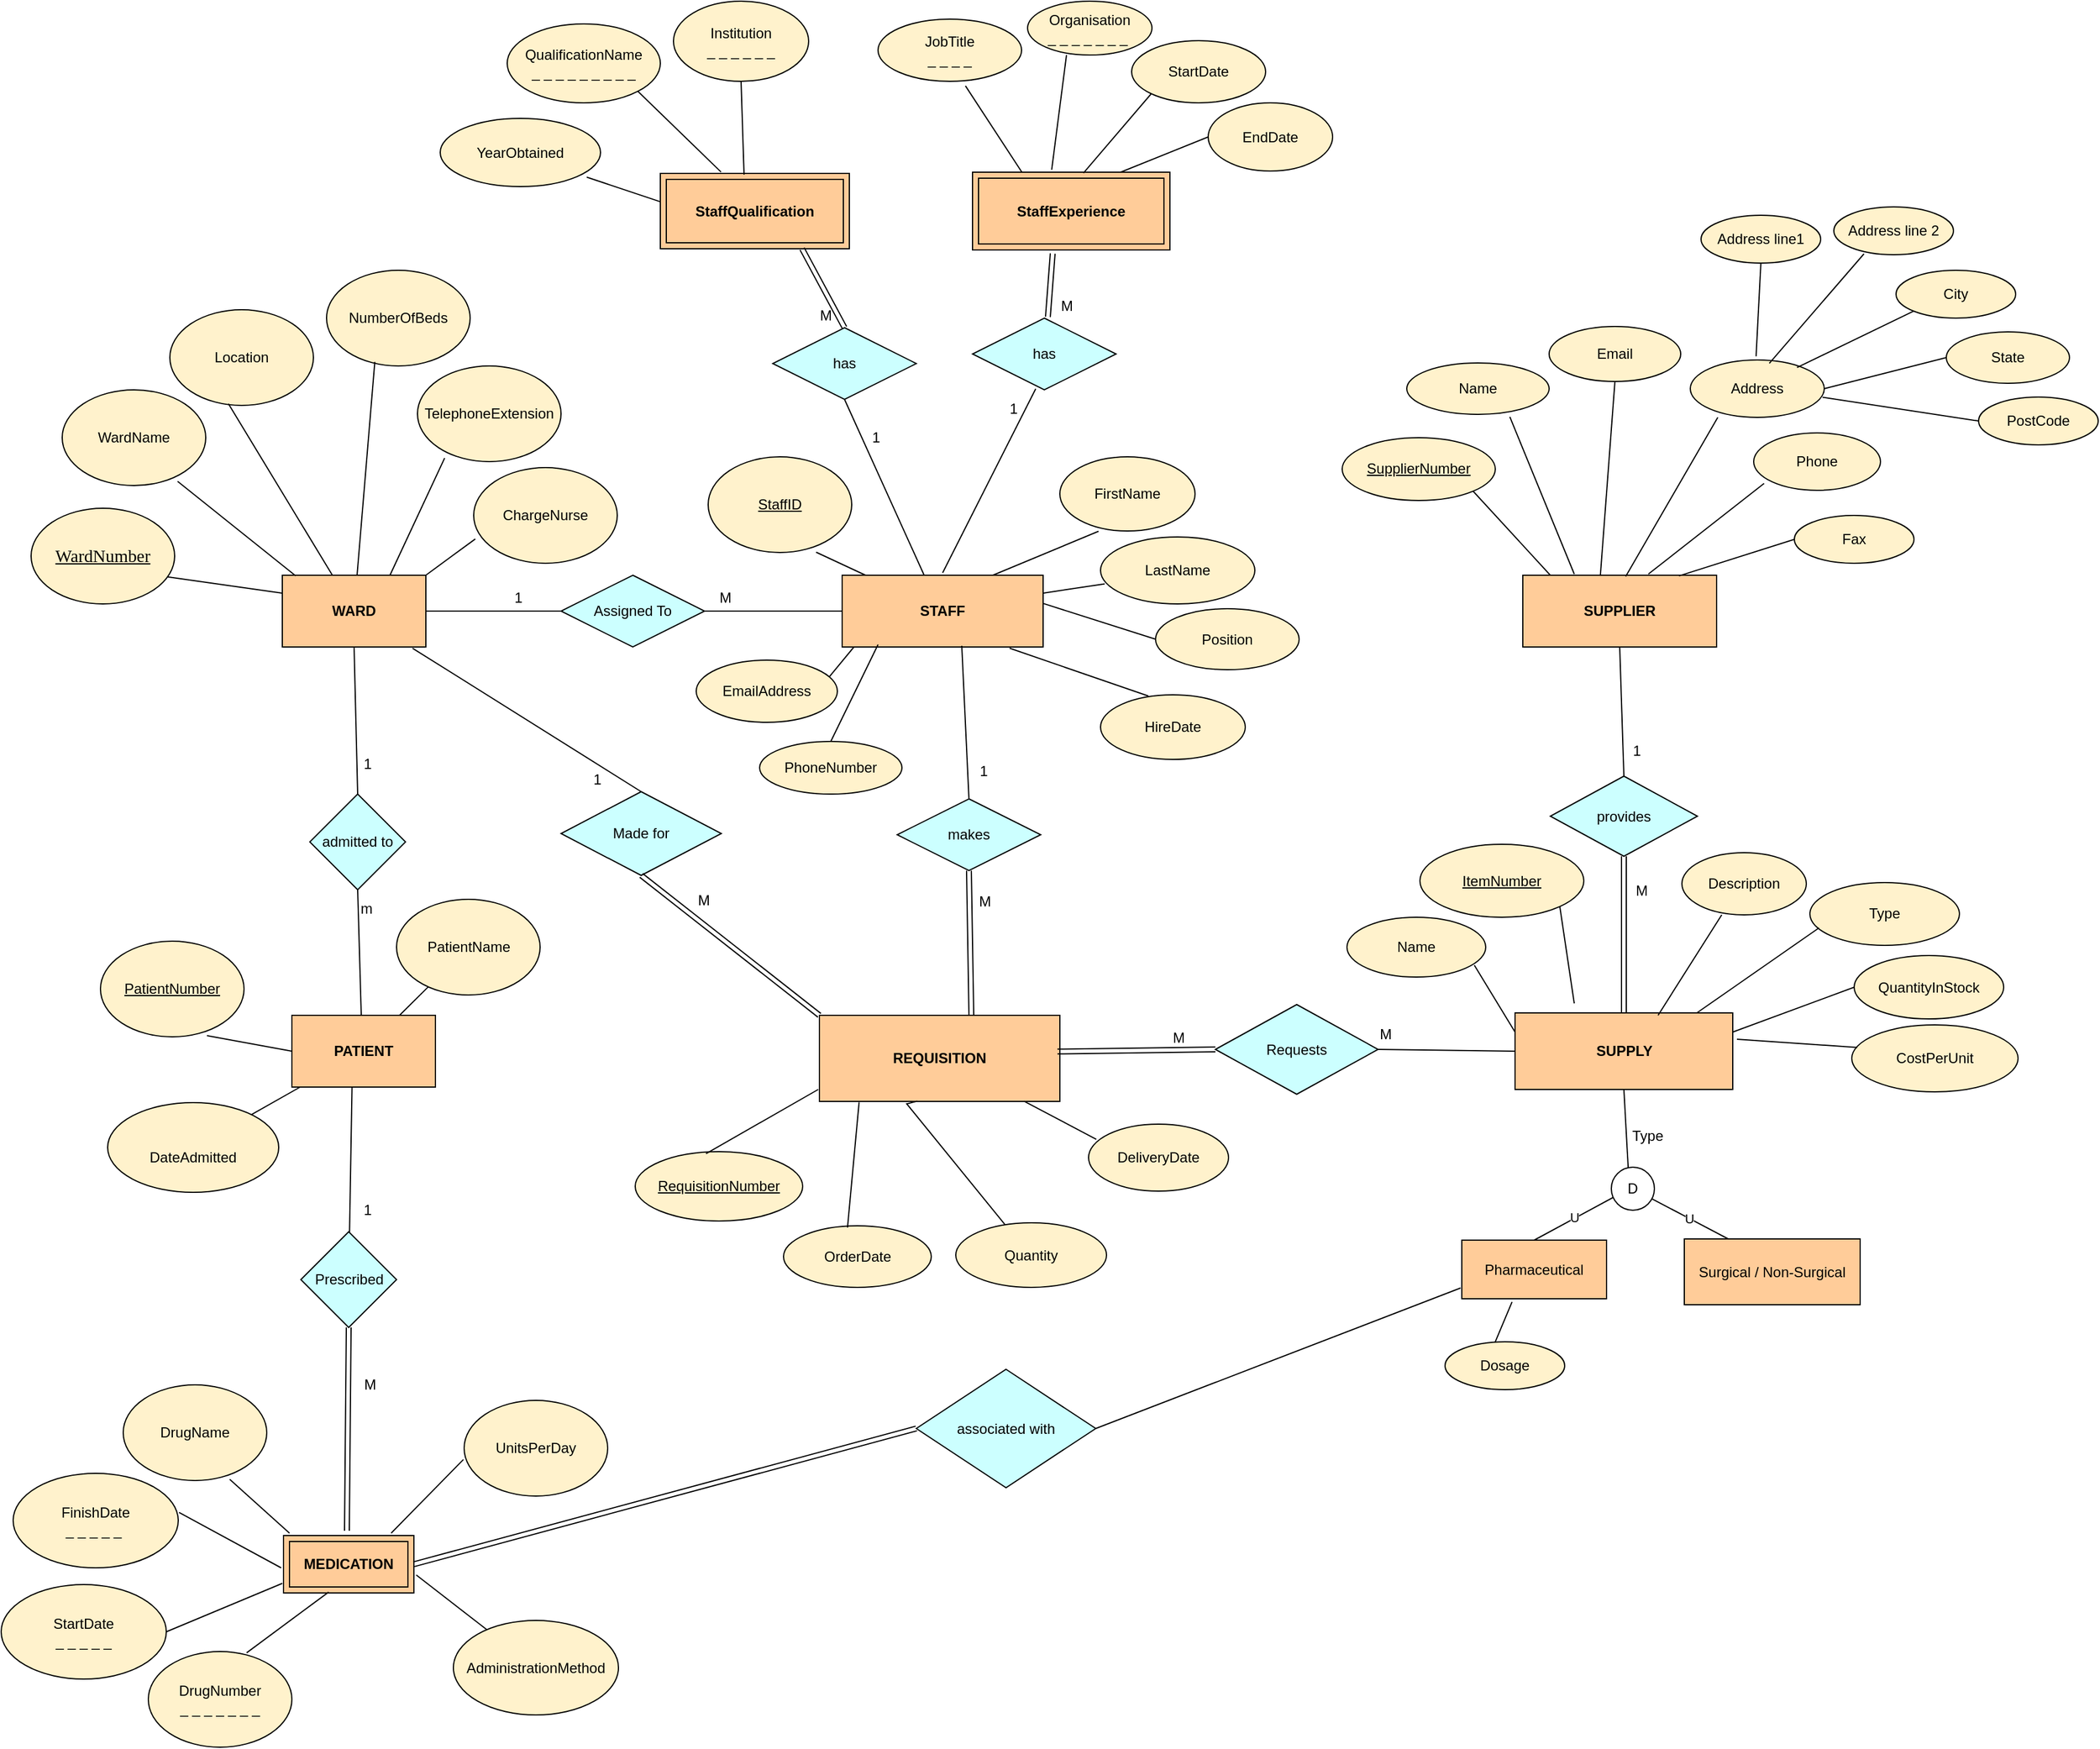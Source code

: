 <mxfile version="24.7.6">
  <diagram name="Page-1" id="ZI7pFykF1k9MbJkaQqWg">
    <mxGraphModel dx="2352" dy="1078" grid="0" gridSize="10" guides="1" tooltips="1" connect="1" arrows="1" fold="1" page="0" pageScale="1" pageWidth="850" pageHeight="1100" math="0" shadow="0">
      <root>
        <mxCell id="0" />
        <mxCell id="1" parent="0" />
        <mxCell id="4hvoMcBqBPqvVNo2y5Dt-1" value="&lt;b&gt;WARD&lt;/b&gt;" style="rounded=0;whiteSpace=wrap;html=1;fillColor=#FFCC99;" parent="1" vertex="1">
          <mxGeometry x="-285" y="260" width="120" height="60" as="geometry" />
        </mxCell>
        <mxCell id="4hvoMcBqBPqvVNo2y5Dt-2" value="NumberOfBeds" style="ellipse;whiteSpace=wrap;html=1;fillColor=#FFF2CC;" parent="1" vertex="1">
          <mxGeometry x="-248" y="5" width="120" height="80" as="geometry" />
        </mxCell>
        <mxCell id="4hvoMcBqBPqvVNo2y5Dt-3" value="Location" style="ellipse;whiteSpace=wrap;html=1;fillColor=#FFF2CC;" parent="1" vertex="1">
          <mxGeometry x="-379" y="38" width="120" height="80" as="geometry" />
        </mxCell>
        <mxCell id="4hvoMcBqBPqvVNo2y5Dt-4" value="WardName" style="ellipse;whiteSpace=wrap;html=1;fillColor=#FFF2CC;" parent="1" vertex="1">
          <mxGeometry x="-469" y="105" width="120" height="80" as="geometry" />
        </mxCell>
        <mxCell id="4hvoMcBqBPqvVNo2y5Dt-5" value="&lt;span style=&quot;font-family: &amp;quot;Times New Roman&amp;quot;, serif; font-size: 14.667px; white-space-collapse: preserve;&quot;&gt;&lt;u&gt;WardNumber&lt;/u&gt;&lt;/span&gt;" style="ellipse;whiteSpace=wrap;html=1;fillColor=#FFF2CC;" parent="1" vertex="1">
          <mxGeometry x="-495" y="204" width="120" height="80" as="geometry" />
        </mxCell>
        <mxCell id="4hvoMcBqBPqvVNo2y5Dt-6" value="TelephoneExtension" style="ellipse;whiteSpace=wrap;html=1;fillColor=#FFF2CC;" parent="1" vertex="1">
          <mxGeometry x="-172" y="85" width="120" height="80" as="geometry" />
        </mxCell>
        <mxCell id="4hvoMcBqBPqvVNo2y5Dt-8" value="ChargeNurse" style="ellipse;whiteSpace=wrap;html=1;fillColor=#FFF2CC;" parent="1" vertex="1">
          <mxGeometry x="-125" y="170" width="120" height="80" as="geometry" />
        </mxCell>
        <mxCell id="4hvoMcBqBPqvVNo2y5Dt-9" value="" style="endArrow=none;html=1;rounded=0;entryX=0.95;entryY=0.717;entryDx=0;entryDy=0;entryPerimeter=0;exitX=0;exitY=0.25;exitDx=0;exitDy=0;" parent="1" source="4hvoMcBqBPqvVNo2y5Dt-1" target="4hvoMcBqBPqvVNo2y5Dt-5" edge="1">
          <mxGeometry width="50" height="50" relative="1" as="geometry">
            <mxPoint x="-455" y="532" as="sourcePoint" />
            <mxPoint x="-405" y="482" as="targetPoint" />
          </mxGeometry>
        </mxCell>
        <mxCell id="4hvoMcBqBPqvVNo2y5Dt-10" value="" style="endArrow=none;html=1;rounded=0;entryX=0.804;entryY=0.956;entryDx=0;entryDy=0;entryPerimeter=0;exitX=0.093;exitY=0.009;exitDx=0;exitDy=0;exitPerimeter=0;" parent="1" source="4hvoMcBqBPqvVNo2y5Dt-1" target="4hvoMcBqBPqvVNo2y5Dt-4" edge="1">
          <mxGeometry width="50" height="50" relative="1" as="geometry">
            <mxPoint x="-256" y="280" as="sourcePoint" />
            <mxPoint x="-386" y="288" as="targetPoint" />
          </mxGeometry>
        </mxCell>
        <mxCell id="4hvoMcBqBPqvVNo2y5Dt-11" value="" style="endArrow=none;html=1;rounded=0;entryX=0.408;entryY=0.983;entryDx=0;entryDy=0;entryPerimeter=0;exitX=0.347;exitY=-0.006;exitDx=0;exitDy=0;exitPerimeter=0;" parent="1" source="4hvoMcBqBPqvVNo2y5Dt-1" target="4hvoMcBqBPqvVNo2y5Dt-3" edge="1">
          <mxGeometry width="50" height="50" relative="1" as="geometry">
            <mxPoint x="-222" y="432" as="sourcePoint" />
            <mxPoint x="-370" y="257" as="targetPoint" />
          </mxGeometry>
        </mxCell>
        <mxCell id="4hvoMcBqBPqvVNo2y5Dt-12" value="" style="endArrow=none;html=1;rounded=0;entryX=0.336;entryY=0.958;entryDx=0;entryDy=0;entryPerimeter=0;" parent="1" source="4hvoMcBqBPqvVNo2y5Dt-1" target="4hvoMcBqBPqvVNo2y5Dt-2" edge="1">
          <mxGeometry width="50" height="50" relative="1" as="geometry">
            <mxPoint x="-112" y="263" as="sourcePoint" />
            <mxPoint x="-265" y="213" as="targetPoint" />
          </mxGeometry>
        </mxCell>
        <mxCell id="4hvoMcBqBPqvVNo2y5Dt-13" value="" style="endArrow=none;html=1;rounded=0;entryX=0.75;entryY=0;entryDx=0;entryDy=0;exitX=0.189;exitY=0.963;exitDx=0;exitDy=0;exitPerimeter=0;" parent="1" source="4hvoMcBqBPqvVNo2y5Dt-6" target="4hvoMcBqBPqvVNo2y5Dt-1" edge="1">
          <mxGeometry width="50" height="50" relative="1" as="geometry">
            <mxPoint x="47" y="319" as="sourcePoint" />
            <mxPoint x="-106" y="269" as="targetPoint" />
          </mxGeometry>
        </mxCell>
        <mxCell id="4hvoMcBqBPqvVNo2y5Dt-14" value="" style="endArrow=none;html=1;rounded=0;entryX=1;entryY=0;entryDx=0;entryDy=0;exitX=0.011;exitY=0.746;exitDx=0;exitDy=0;exitPerimeter=0;" parent="1" source="4hvoMcBqBPqvVNo2y5Dt-8" target="4hvoMcBqBPqvVNo2y5Dt-1" edge="1">
          <mxGeometry width="50" height="50" relative="1" as="geometry">
            <mxPoint x="-22" y="436" as="sourcePoint" />
            <mxPoint x="-175" y="386" as="targetPoint" />
          </mxGeometry>
        </mxCell>
        <mxCell id="4hvoMcBqBPqvVNo2y5Dt-16" value="&lt;div&gt;&lt;br&gt;&lt;/div&gt;&lt;div&gt;DateAdmitted&lt;/div&gt;" style="ellipse;whiteSpace=wrap;html=1;fillColor=#FFF2CC;" parent="1" vertex="1">
          <mxGeometry x="-431" y="701" width="143" height="75" as="geometry" />
        </mxCell>
        <mxCell id="4hvoMcBqBPqvVNo2y5Dt-18" value="&lt;u&gt;PatientNumber&lt;/u&gt;" style="ellipse;whiteSpace=wrap;html=1;fillColor=#FFF2CC;" parent="1" vertex="1">
          <mxGeometry x="-437" y="566" width="120" height="80" as="geometry" />
        </mxCell>
        <mxCell id="4hvoMcBqBPqvVNo2y5Dt-19" value="PatientName" style="ellipse;whiteSpace=wrap;html=1;fillColor=#FFF2CC;" parent="1" vertex="1">
          <mxGeometry x="-189.5" y="531" width="120" height="80" as="geometry" />
        </mxCell>
        <mxCell id="4hvoMcBqBPqvVNo2y5Dt-21" value="" style="endArrow=none;html=1;rounded=0;entryX=0.742;entryY=0.988;entryDx=0;entryDy=0;entryPerimeter=0;exitX=0;exitY=0.5;exitDx=0;exitDy=0;" parent="1" target="4hvoMcBqBPqvVNo2y5Dt-18" edge="1" source="4hvoMcBqBPqvVNo2y5Dt-15">
          <mxGeometry width="50" height="50" relative="1" as="geometry">
            <mxPoint x="-266" y="970" as="sourcePoint" />
            <mxPoint x="-411" y="822" as="targetPoint" />
          </mxGeometry>
        </mxCell>
        <mxCell id="4hvoMcBqBPqvVNo2y5Dt-23" value="" style="endArrow=none;html=1;rounded=0;" parent="1" source="4hvoMcBqBPqvVNo2y5Dt-15" target="4hvoMcBqBPqvVNo2y5Dt-16" edge="1">
          <mxGeometry width="50" height="50" relative="1" as="geometry">
            <mxPoint x="-137" y="797" as="sourcePoint" />
            <mxPoint x="-290" y="747" as="targetPoint" />
          </mxGeometry>
        </mxCell>
        <mxCell id="4hvoMcBqBPqvVNo2y5Dt-24" value="" style="endArrow=none;html=1;rounded=0;entryX=0.75;entryY=0;entryDx=0;entryDy=0;" parent="1" source="4hvoMcBqBPqvVNo2y5Dt-19" edge="1" target="4hvoMcBqBPqvVNo2y5Dt-15">
          <mxGeometry width="50" height="50" relative="1" as="geometry">
            <mxPoint x="22" y="853" as="sourcePoint" />
            <mxPoint x="-168" y="982" as="targetPoint" />
          </mxGeometry>
        </mxCell>
        <mxCell id="4hvoMcBqBPqvVNo2y5Dt-27" value="&lt;div&gt;DrugNumber&lt;/div&gt;&lt;div&gt;_ _ _ _ _ _ _&lt;br&gt;&lt;/div&gt;" style="ellipse;whiteSpace=wrap;html=1;fillColor=#FFF2CC;" parent="1" vertex="1">
          <mxGeometry x="-397" y="1160" width="120" height="80" as="geometry" />
        </mxCell>
        <mxCell id="4hvoMcBqBPqvVNo2y5Dt-28" value="AdministrationMethod" style="ellipse;whiteSpace=wrap;html=1;fillColor=#FFF2CC;" parent="1" vertex="1">
          <mxGeometry x="-142" y="1134" width="138" height="79" as="geometry" />
        </mxCell>
        <mxCell id="4hvoMcBqBPqvVNo2y5Dt-29" value="DrugName" style="ellipse;whiteSpace=wrap;html=1;fillColor=#FFF2CC;" parent="1" vertex="1">
          <mxGeometry x="-418" y="937" width="120" height="80" as="geometry" />
        </mxCell>
        <mxCell id="4hvoMcBqBPqvVNo2y5Dt-30" value="UnitsPerDay" style="ellipse;whiteSpace=wrap;html=1;fillColor=#FFF2CC;" parent="1" vertex="1">
          <mxGeometry x="-133" y="950" width="120" height="80" as="geometry" />
        </mxCell>
        <mxCell id="4hvoMcBqBPqvVNo2y5Dt-31" value="" style="endArrow=none;html=1;rounded=0;entryX=0.742;entryY=0.988;entryDx=0;entryDy=0;entryPerimeter=0;" parent="1" target="4hvoMcBqBPqvVNo2y5Dt-29" edge="1">
          <mxGeometry width="50" height="50" relative="1" as="geometry">
            <mxPoint x="-279" y="1061" as="sourcePoint" />
            <mxPoint x="-431" y="1300" as="targetPoint" />
          </mxGeometry>
        </mxCell>
        <mxCell id="4hvoMcBqBPqvVNo2y5Dt-32" value="" style="endArrow=none;html=1;rounded=0;" parent="1" target="4hvoMcBqBPqvVNo2y5Dt-28" edge="1">
          <mxGeometry width="50" height="50" relative="1" as="geometry">
            <mxPoint x="-173" y="1096" as="sourcePoint" />
            <mxPoint x="-415" y="1269" as="targetPoint" />
          </mxGeometry>
        </mxCell>
        <mxCell id="4hvoMcBqBPqvVNo2y5Dt-36" value="StartDate&lt;div&gt;_ _ _ _ _&lt;/div&gt;" style="ellipse;whiteSpace=wrap;html=1;fillColor=#FFF2CC;" parent="1" vertex="1">
          <mxGeometry x="-520" y="1104" width="138" height="79" as="geometry" />
        </mxCell>
        <mxCell id="4hvoMcBqBPqvVNo2y5Dt-38" value="FinishDate&lt;div&gt;_ _ _ _ _&amp;nbsp;&lt;/div&gt;" style="ellipse;whiteSpace=wrap;html=1;fillColor=#FFF2CC;" parent="1" vertex="1">
          <mxGeometry x="-510" y="1011" width="138" height="79" as="geometry" />
        </mxCell>
        <mxCell id="4hvoMcBqBPqvVNo2y5Dt-39" value="" style="endArrow=none;html=1;rounded=0;exitX=-0.005;exitY=0.618;exitDx=0;exitDy=0;exitPerimeter=0;" parent="1" edge="1" source="4hvoMcBqBPqvVNo2y5Dt-30">
          <mxGeometry width="50" height="50" relative="1" as="geometry">
            <mxPoint x="145.995" y="1372.005" as="sourcePoint" />
            <mxPoint x="-194" y="1061" as="targetPoint" />
          </mxGeometry>
        </mxCell>
        <mxCell id="4hvoMcBqBPqvVNo2y5Dt-40" value="" style="endArrow=none;html=1;rounded=0;entryX=1;entryY=0.5;entryDx=0;entryDy=0;exitX=0;exitY=0.75;exitDx=0;exitDy=0;" parent="1" edge="1" target="4hvoMcBqBPqvVNo2y5Dt-36">
          <mxGeometry width="50" height="50" relative="1" as="geometry">
            <mxPoint x="-285" y="1103" as="sourcePoint" />
            <mxPoint x="-542.52" y="1512" as="targetPoint" />
          </mxGeometry>
        </mxCell>
        <mxCell id="4hvoMcBqBPqvVNo2y5Dt-41" value="" style="endArrow=none;html=1;rounded=0;entryX=1.005;entryY=0.414;entryDx=0;entryDy=0;entryPerimeter=0;" parent="1" edge="1" target="4hvoMcBqBPqvVNo2y5Dt-38">
          <mxGeometry width="50" height="50" relative="1" as="geometry">
            <mxPoint x="-286" y="1090" as="sourcePoint" />
            <mxPoint x="-525" y="1422" as="targetPoint" />
          </mxGeometry>
        </mxCell>
        <mxCell id="4hvoMcBqBPqvVNo2y5Dt-42" value="admitted to" style="rhombus;whiteSpace=wrap;html=1;fillColor=#CCFFFF;" parent="1" vertex="1">
          <mxGeometry x="-262" y="443" width="80" height="80" as="geometry" />
        </mxCell>
        <mxCell id="4hvoMcBqBPqvVNo2y5Dt-45" value="" style="endArrow=none;html=1;rounded=0;entryX=0.5;entryY=1;entryDx=0;entryDy=0;" parent="1" edge="1" target="4hvoMcBqBPqvVNo2y5Dt-42">
          <mxGeometry width="50" height="50" relative="1" as="geometry">
            <mxPoint x="-219" y="628" as="sourcePoint" />
            <mxPoint x="-232" y="552" as="targetPoint" />
          </mxGeometry>
        </mxCell>
        <mxCell id="4hvoMcBqBPqvVNo2y5Dt-46" value="1" style="text;html=1;align=center;verticalAlign=middle;resizable=0;points=[];autosize=1;strokeColor=none;fillColor=none;" parent="1" vertex="1">
          <mxGeometry x="-226.5" y="405" width="25" height="26" as="geometry" />
        </mxCell>
        <mxCell id="4hvoMcBqBPqvVNo2y5Dt-47" value="m" style="text;html=1;align=center;verticalAlign=middle;resizable=0;points=[];autosize=1;strokeColor=none;fillColor=none;" parent="1" vertex="1">
          <mxGeometry x="-229.5" y="526" width="28" height="26" as="geometry" />
        </mxCell>
        <mxCell id="4hvoMcBqBPqvVNo2y5Dt-49" value="" style="endArrow=none;html=1;rounded=0;entryX=0.419;entryY=1.002;entryDx=0;entryDy=0;entryPerimeter=0;" parent="1" edge="1" target="4hvoMcBqBPqvVNo2y5Dt-15" source="4hvoMcBqBPqvVNo2y5Dt-43">
          <mxGeometry width="50" height="50" relative="1" as="geometry">
            <mxPoint x="-229" y="926" as="sourcePoint" />
            <mxPoint x="-226" y="1029" as="targetPoint" />
          </mxGeometry>
        </mxCell>
        <mxCell id="4hvoMcBqBPqvVNo2y5Dt-50" value="1" style="text;html=1;align=center;verticalAlign=middle;resizable=0;points=[];autosize=1;strokeColor=none;fillColor=none;" parent="1" vertex="1">
          <mxGeometry x="-226.5" y="778" width="25" height="26" as="geometry" />
        </mxCell>
        <mxCell id="4hvoMcBqBPqvVNo2y5Dt-51" value="M" style="text;html=1;align=center;verticalAlign=middle;resizable=0;points=[];autosize=1;strokeColor=none;fillColor=none;" parent="1" vertex="1">
          <mxGeometry x="-226.5" y="924" width="28" height="26" as="geometry" />
        </mxCell>
        <mxCell id="4hvoMcBqBPqvVNo2y5Dt-15" value="&lt;b&gt;PATIENT&lt;/b&gt;" style="rounded=0;whiteSpace=wrap;html=1;fillColor=#FFCC99;" parent="1" vertex="1">
          <mxGeometry x="-277" y="628" width="120" height="60" as="geometry" />
        </mxCell>
        <mxCell id="4hvoMcBqBPqvVNo2y5Dt-43" value="Prescribed" style="rhombus;whiteSpace=wrap;html=1;fillColor=#CCFFFF;" parent="1" vertex="1">
          <mxGeometry x="-269.5" y="809" width="80" height="80" as="geometry" />
        </mxCell>
        <mxCell id="j6cA944iFqFvOHnkUA6u-5" value="&lt;b&gt;MEDICATION&lt;/b&gt;" style="shape=ext;margin=3;double=1;whiteSpace=wrap;html=1;align=center;fillColor=#FFCC99;" vertex="1" parent="1">
          <mxGeometry x="-284" y="1063" width="109" height="48" as="geometry" />
        </mxCell>
        <mxCell id="j6cA944iFqFvOHnkUA6u-6" value="" style="endArrow=none;html=1;rounded=0;exitX=0.685;exitY=0.013;exitDx=0;exitDy=0;exitPerimeter=0;entryX=0.346;entryY=0.986;entryDx=0;entryDy=0;entryPerimeter=0;" edge="1" parent="1" source="4hvoMcBqBPqvVNo2y5Dt-27" target="j6cA944iFqFvOHnkUA6u-5">
          <mxGeometry relative="1" as="geometry">
            <mxPoint x="-157" y="1008" as="sourcePoint" />
            <mxPoint x="3" y="1008" as="targetPoint" />
          </mxGeometry>
        </mxCell>
        <mxCell id="j6cA944iFqFvOHnkUA6u-8" value="" style="shape=link;html=1;rounded=0;entryX=0.5;entryY=1;entryDx=0;entryDy=0;" edge="1" parent="1" target="4hvoMcBqBPqvVNo2y5Dt-43">
          <mxGeometry relative="1" as="geometry">
            <mxPoint x="-231" y="1059" as="sourcePoint" />
            <mxPoint x="3" y="834" as="targetPoint" />
          </mxGeometry>
        </mxCell>
        <mxCell id="j6cA944iFqFvOHnkUA6u-10" value="&lt;b&gt;STAFF&lt;/b&gt;" style="whiteSpace=wrap;html=1;align=center;fillColor=#FFCC99;" vertex="1" parent="1">
          <mxGeometry x="183" y="260" width="168" height="60" as="geometry" />
        </mxCell>
        <mxCell id="j6cA944iFqFvOHnkUA6u-11" value="&lt;u&gt;StaffID&lt;/u&gt;" style="ellipse;whiteSpace=wrap;html=1;fillColor=#FFF2CC;" vertex="1" parent="1">
          <mxGeometry x="71" y="161" width="120" height="80" as="geometry" />
        </mxCell>
        <mxCell id="j6cA944iFqFvOHnkUA6u-12" value="FirstName" style="ellipse;whiteSpace=wrap;html=1;align=center;fillColor=#FFF2CC;" vertex="1" parent="1">
          <mxGeometry x="365" y="161" width="113" height="62" as="geometry" />
        </mxCell>
        <mxCell id="j6cA944iFqFvOHnkUA6u-13" value="LastName" style="ellipse;whiteSpace=wrap;html=1;align=center;fillColor=#FFF2CC;" vertex="1" parent="1">
          <mxGeometry x="399" y="228" width="129" height="56" as="geometry" />
        </mxCell>
        <mxCell id="j6cA944iFqFvOHnkUA6u-14" value="Position" style="ellipse;whiteSpace=wrap;html=1;align=center;fillColor=#FFF2CC;" vertex="1" parent="1">
          <mxGeometry x="445" y="288" width="120" height="51" as="geometry" />
        </mxCell>
        <mxCell id="j6cA944iFqFvOHnkUA6u-15" value="HireDate" style="ellipse;whiteSpace=wrap;html=1;align=center;fillColor=#FFF2CC;" vertex="1" parent="1">
          <mxGeometry x="399" y="360" width="121" height="54" as="geometry" />
        </mxCell>
        <mxCell id="j6cA944iFqFvOHnkUA6u-16" value="PhoneNumber" style="ellipse;whiteSpace=wrap;html=1;align=center;fillColor=#FFF2CC;" vertex="1" parent="1">
          <mxGeometry x="114" y="399" width="119" height="44" as="geometry" />
        </mxCell>
        <mxCell id="j6cA944iFqFvOHnkUA6u-17" value="EmailAddress" style="ellipse;whiteSpace=wrap;html=1;align=center;fillColor=#FFF2CC;" vertex="1" parent="1">
          <mxGeometry x="61" y="331" width="118" height="52" as="geometry" />
        </mxCell>
        <mxCell id="j6cA944iFqFvOHnkUA6u-18" value="" style="endArrow=none;html=1;rounded=0;exitX=0.752;exitY=0.997;exitDx=0;exitDy=0;exitPerimeter=0;" edge="1" parent="1" source="j6cA944iFqFvOHnkUA6u-11" target="j6cA944iFqFvOHnkUA6u-10">
          <mxGeometry relative="1" as="geometry">
            <mxPoint x="156" y="308" as="sourcePoint" />
            <mxPoint x="316" y="308" as="targetPoint" />
          </mxGeometry>
        </mxCell>
        <mxCell id="j6cA944iFqFvOHnkUA6u-19" value="" style="endArrow=none;html=1;rounded=0;exitX=0.943;exitY=0.267;exitDx=0;exitDy=0;exitPerimeter=0;entryX=0.058;entryY=1.002;entryDx=0;entryDy=0;entryPerimeter=0;" edge="1" parent="1" source="j6cA944iFqFvOHnkUA6u-17" target="j6cA944iFqFvOHnkUA6u-10">
          <mxGeometry relative="1" as="geometry">
            <mxPoint x="156" y="308" as="sourcePoint" />
            <mxPoint x="316" y="308" as="targetPoint" />
          </mxGeometry>
        </mxCell>
        <mxCell id="j6cA944iFqFvOHnkUA6u-20" value="" style="endArrow=none;html=1;rounded=0;exitX=0.5;exitY=0;exitDx=0;exitDy=0;" edge="1" parent="1" source="j6cA944iFqFvOHnkUA6u-16">
          <mxGeometry relative="1" as="geometry">
            <mxPoint x="156" y="308" as="sourcePoint" />
            <mxPoint x="213" y="318" as="targetPoint" />
            <Array as="points">
              <mxPoint x="213" y="318" />
            </Array>
          </mxGeometry>
        </mxCell>
        <mxCell id="j6cA944iFqFvOHnkUA6u-21" value="" style="endArrow=none;html=1;rounded=0;entryX=0.833;entryY=1.017;entryDx=0;entryDy=0;entryPerimeter=0;" edge="1" parent="1" target="j6cA944iFqFvOHnkUA6u-10">
          <mxGeometry relative="1" as="geometry">
            <mxPoint x="439" y="361" as="sourcePoint" />
            <mxPoint x="316" y="308" as="targetPoint" />
          </mxGeometry>
        </mxCell>
        <mxCell id="j6cA944iFqFvOHnkUA6u-22" value="" style="endArrow=none;html=1;rounded=0;exitX=0.286;exitY=1.004;exitDx=0;exitDy=0;exitPerimeter=0;entryX=0.75;entryY=0;entryDx=0;entryDy=0;" edge="1" parent="1" source="j6cA944iFqFvOHnkUA6u-12" target="j6cA944iFqFvOHnkUA6u-10">
          <mxGeometry relative="1" as="geometry">
            <mxPoint x="156" y="308" as="sourcePoint" />
            <mxPoint x="316" y="308" as="targetPoint" />
          </mxGeometry>
        </mxCell>
        <mxCell id="j6cA944iFqFvOHnkUA6u-24" value="" style="endArrow=none;html=1;rounded=0;entryX=0;entryY=0.5;entryDx=0;entryDy=0;exitX=1;exitY=0.393;exitDx=0;exitDy=0;exitPerimeter=0;" edge="1" parent="1" source="j6cA944iFqFvOHnkUA6u-10" target="j6cA944iFqFvOHnkUA6u-14">
          <mxGeometry relative="1" as="geometry">
            <mxPoint x="156" y="308" as="sourcePoint" />
            <mxPoint x="316" y="308" as="targetPoint" />
          </mxGeometry>
        </mxCell>
        <mxCell id="j6cA944iFqFvOHnkUA6u-26" value="Assigned To" style="shape=rhombus;perimeter=rhombusPerimeter;whiteSpace=wrap;html=1;align=center;fillColor=#CCFFFF;" vertex="1" parent="1">
          <mxGeometry x="-52" y="260" width="120" height="60" as="geometry" />
        </mxCell>
        <mxCell id="j6cA944iFqFvOHnkUA6u-27" value="" style="endArrow=none;html=1;rounded=0;exitX=1;exitY=0.5;exitDx=0;exitDy=0;entryX=0;entryY=0.5;entryDx=0;entryDy=0;" edge="1" parent="1" source="4hvoMcBqBPqvVNo2y5Dt-1" target="j6cA944iFqFvOHnkUA6u-26">
          <mxGeometry relative="1" as="geometry">
            <mxPoint x="156" y="273" as="sourcePoint" />
            <mxPoint x="316" y="273" as="targetPoint" />
          </mxGeometry>
        </mxCell>
        <mxCell id="j6cA944iFqFvOHnkUA6u-28" value="" style="endArrow=none;html=1;rounded=0;exitX=1;exitY=0.5;exitDx=0;exitDy=0;entryX=0;entryY=0.5;entryDx=0;entryDy=0;" edge="1" parent="1" source="j6cA944iFqFvOHnkUA6u-26" target="j6cA944iFqFvOHnkUA6u-10">
          <mxGeometry relative="1" as="geometry">
            <mxPoint x="156" y="273" as="sourcePoint" />
            <mxPoint x="316" y="273" as="targetPoint" />
          </mxGeometry>
        </mxCell>
        <mxCell id="j6cA944iFqFvOHnkUA6u-30" value="1" style="text;html=1;align=center;verticalAlign=middle;resizable=0;points=[];autosize=1;strokeColor=none;fillColor=none;" vertex="1" parent="1">
          <mxGeometry x="-101" y="266" width="25" height="26" as="geometry" />
        </mxCell>
        <mxCell id="j6cA944iFqFvOHnkUA6u-31" value="M" style="text;html=1;align=center;verticalAlign=middle;resizable=0;points=[];autosize=1;strokeColor=none;fillColor=none;" vertex="1" parent="1">
          <mxGeometry x="71" y="266" width="28" height="26" as="geometry" />
        </mxCell>
        <mxCell id="j6cA944iFqFvOHnkUA6u-33" value="&lt;b&gt;StaffQualification&lt;/b&gt;" style="shape=ext;margin=3;double=1;whiteSpace=wrap;html=1;align=center;fillColor=#FFCC99;" vertex="1" parent="1">
          <mxGeometry x="31" y="-76" width="158" height="63" as="geometry" />
        </mxCell>
        <mxCell id="j6cA944iFqFvOHnkUA6u-34" value="&lt;b&gt;StaffExperience&lt;/b&gt;" style="shape=ext;margin=3;double=1;whiteSpace=wrap;html=1;align=center;fillColor=#FFCC99;" vertex="1" parent="1">
          <mxGeometry x="292" y="-77" width="165" height="65" as="geometry" />
        </mxCell>
        <mxCell id="j6cA944iFqFvOHnkUA6u-35" value="QualificationName&lt;div&gt;_ _ _ _ _ _ _ _ _&lt;/div&gt;" style="ellipse;whiteSpace=wrap;html=1;align=center;fillColor=#FFF2CC;" vertex="1" parent="1">
          <mxGeometry x="-97" y="-201" width="128" height="66" as="geometry" />
        </mxCell>
        <mxCell id="j6cA944iFqFvOHnkUA6u-37" value="Institution&lt;div&gt;_ _ _ _ _ _&lt;/div&gt;" style="ellipse;whiteSpace=wrap;html=1;align=center;fillColor=#FFF2CC;" vertex="1" parent="1">
          <mxGeometry x="42" y="-220" width="113" height="67" as="geometry" />
        </mxCell>
        <mxCell id="j6cA944iFqFvOHnkUA6u-38" value="YearObtained" style="ellipse;whiteSpace=wrap;html=1;align=center;fillColor=#FFF2CC;" vertex="1" parent="1">
          <mxGeometry x="-153" y="-122" width="134" height="57" as="geometry" />
        </mxCell>
        <mxCell id="j6cA944iFqFvOHnkUA6u-39" value="" style="endArrow=none;html=1;rounded=0;exitX=0.5;exitY=1;exitDx=0;exitDy=0;entryX=0.443;entryY=0.016;entryDx=0;entryDy=0;entryPerimeter=0;" edge="1" parent="1" source="j6cA944iFqFvOHnkUA6u-37" target="j6cA944iFqFvOHnkUA6u-33">
          <mxGeometry relative="1" as="geometry">
            <mxPoint x="156" y="29" as="sourcePoint" />
            <mxPoint x="101" y="-83" as="targetPoint" />
          </mxGeometry>
        </mxCell>
        <mxCell id="j6cA944iFqFvOHnkUA6u-40" value="" style="endArrow=none;html=1;rounded=0;exitX=1;exitY=1;exitDx=0;exitDy=0;entryX=0.321;entryY=-0.019;entryDx=0;entryDy=0;entryPerimeter=0;" edge="1" parent="1" source="j6cA944iFqFvOHnkUA6u-35" target="j6cA944iFqFvOHnkUA6u-33">
          <mxGeometry relative="1" as="geometry">
            <mxPoint x="156" y="29" as="sourcePoint" />
            <mxPoint x="316" y="29" as="targetPoint" />
          </mxGeometry>
        </mxCell>
        <mxCell id="j6cA944iFqFvOHnkUA6u-41" value="" style="endArrow=none;html=1;rounded=0;exitX=0.914;exitY=0.862;exitDx=0;exitDy=0;exitPerimeter=0;entryX=0;entryY=0.376;entryDx=0;entryDy=0;entryPerimeter=0;" edge="1" parent="1" source="j6cA944iFqFvOHnkUA6u-38" target="j6cA944iFqFvOHnkUA6u-33">
          <mxGeometry relative="1" as="geometry">
            <mxPoint x="156" y="29" as="sourcePoint" />
            <mxPoint x="316" y="29" as="targetPoint" />
          </mxGeometry>
        </mxCell>
        <mxCell id="j6cA944iFqFvOHnkUA6u-42" value="has" style="shape=rhombus;perimeter=rhombusPerimeter;whiteSpace=wrap;html=1;align=center;fillColor=#CCFFFF;" vertex="1" parent="1">
          <mxGeometry x="125" y="53" width="120" height="60" as="geometry" />
        </mxCell>
        <mxCell id="j6cA944iFqFvOHnkUA6u-43" value="" style="endArrow=none;html=1;rounded=0;entryX=0.027;entryY=0.7;entryDx=0;entryDy=0;entryPerimeter=0;exitX=1;exitY=0.25;exitDx=0;exitDy=0;" edge="1" parent="1" source="j6cA944iFqFvOHnkUA6u-10" target="j6cA944iFqFvOHnkUA6u-13">
          <mxGeometry relative="1" as="geometry">
            <mxPoint x="156" y="214" as="sourcePoint" />
            <mxPoint x="316" y="214" as="targetPoint" />
          </mxGeometry>
        </mxCell>
        <mxCell id="j6cA944iFqFvOHnkUA6u-44" value="EndDate" style="ellipse;whiteSpace=wrap;html=1;align=center;fillColor=#FFF2CC;" vertex="1" parent="1">
          <mxGeometry x="489" y="-135" width="104" height="57" as="geometry" />
        </mxCell>
        <mxCell id="j6cA944iFqFvOHnkUA6u-45" value="StartDate" style="ellipse;whiteSpace=wrap;html=1;align=center;fillColor=#FFF2CC;" vertex="1" parent="1">
          <mxGeometry x="425" y="-187" width="112" height="52" as="geometry" />
        </mxCell>
        <mxCell id="j6cA944iFqFvOHnkUA6u-46" value="Organisation&lt;div&gt;_ _ _ _ _ _ _&amp;nbsp;&lt;/div&gt;" style="ellipse;whiteSpace=wrap;html=1;align=center;fillColor=#FFF2CC;" vertex="1" parent="1">
          <mxGeometry x="338" y="-220" width="104" height="45" as="geometry" />
        </mxCell>
        <mxCell id="j6cA944iFqFvOHnkUA6u-47" value="JobTitle&lt;div&gt;_ _ _ _&lt;/div&gt;" style="ellipse;whiteSpace=wrap;html=1;align=center;fillColor=#FFF2CC;" vertex="1" parent="1">
          <mxGeometry x="213" y="-205" width="120" height="52" as="geometry" />
        </mxCell>
        <mxCell id="j6cA944iFqFvOHnkUA6u-48" value="" style="endArrow=none;html=1;rounded=0;exitX=0.609;exitY=1.073;exitDx=0;exitDy=0;exitPerimeter=0;entryX=0.25;entryY=0;entryDx=0;entryDy=0;" edge="1" parent="1" source="j6cA944iFqFvOHnkUA6u-47" target="j6cA944iFqFvOHnkUA6u-34">
          <mxGeometry relative="1" as="geometry">
            <mxPoint x="156" y="75" as="sourcePoint" />
            <mxPoint x="316" y="75" as="targetPoint" />
          </mxGeometry>
        </mxCell>
        <mxCell id="j6cA944iFqFvOHnkUA6u-49" value="" style="endArrow=none;html=1;rounded=0;exitX=0.313;exitY=1;exitDx=0;exitDy=0;exitPerimeter=0;entryX=0.401;entryY=-0.031;entryDx=0;entryDy=0;entryPerimeter=0;" edge="1" parent="1" source="j6cA944iFqFvOHnkUA6u-46" target="j6cA944iFqFvOHnkUA6u-34">
          <mxGeometry relative="1" as="geometry">
            <mxPoint x="156" y="75" as="sourcePoint" />
            <mxPoint x="316" y="75" as="targetPoint" />
          </mxGeometry>
        </mxCell>
        <mxCell id="j6cA944iFqFvOHnkUA6u-51" value="" style="endArrow=none;html=1;rounded=0;exitX=0.5;exitY=1;exitDx=0;exitDy=0;entryX=0.407;entryY=-0.006;entryDx=0;entryDy=0;entryPerimeter=0;" edge="1" parent="1" source="j6cA944iFqFvOHnkUA6u-42" target="j6cA944iFqFvOHnkUA6u-10">
          <mxGeometry relative="1" as="geometry">
            <mxPoint x="156" y="57" as="sourcePoint" />
            <mxPoint x="316" y="57" as="targetPoint" />
          </mxGeometry>
        </mxCell>
        <mxCell id="j6cA944iFqFvOHnkUA6u-52" value="has" style="shape=rhombus;perimeter=rhombusPerimeter;whiteSpace=wrap;html=1;align=center;fillColor=#CCFFFF;" vertex="1" parent="1">
          <mxGeometry x="292" y="45" width="120" height="60" as="geometry" />
        </mxCell>
        <mxCell id="j6cA944iFqFvOHnkUA6u-54" value="" style="endArrow=none;html=1;rounded=0;entryX=0.44;entryY=0.985;entryDx=0;entryDy=0;entryPerimeter=0;" edge="1" parent="1" target="j6cA944iFqFvOHnkUA6u-52">
          <mxGeometry relative="1" as="geometry">
            <mxPoint x="267" y="258" as="sourcePoint" />
            <mxPoint x="316" y="165" as="targetPoint" />
          </mxGeometry>
        </mxCell>
        <mxCell id="j6cA944iFqFvOHnkUA6u-55" value="" style="endArrow=none;html=1;rounded=0;entryX=0;entryY=1;entryDx=0;entryDy=0;exitX=0.562;exitY=0.01;exitDx=0;exitDy=0;exitPerimeter=0;" edge="1" parent="1" source="j6cA944iFqFvOHnkUA6u-34" target="j6cA944iFqFvOHnkUA6u-45">
          <mxGeometry relative="1" as="geometry">
            <mxPoint x="156" y="38" as="sourcePoint" />
            <mxPoint x="316" y="38" as="targetPoint" />
          </mxGeometry>
        </mxCell>
        <mxCell id="j6cA944iFqFvOHnkUA6u-56" value="" style="endArrow=none;html=1;rounded=0;entryX=0;entryY=0.5;entryDx=0;entryDy=0;exitX=0.75;exitY=0;exitDx=0;exitDy=0;" edge="1" parent="1" source="j6cA944iFqFvOHnkUA6u-34" target="j6cA944iFqFvOHnkUA6u-44">
          <mxGeometry relative="1" as="geometry">
            <mxPoint x="156" y="38" as="sourcePoint" />
            <mxPoint x="316" y="38" as="targetPoint" />
          </mxGeometry>
        </mxCell>
        <mxCell id="j6cA944iFqFvOHnkUA6u-57" value="1" style="text;html=1;align=center;verticalAlign=middle;resizable=0;points=[];autosize=1;strokeColor=none;fillColor=none;" vertex="1" parent="1">
          <mxGeometry x="198" y="132" width="25" height="26" as="geometry" />
        </mxCell>
        <mxCell id="j6cA944iFqFvOHnkUA6u-58" value="M" style="text;html=1;align=center;verticalAlign=middle;resizable=0;points=[];autosize=1;strokeColor=none;fillColor=none;" vertex="1" parent="1">
          <mxGeometry x="155" y="30" width="28" height="26" as="geometry" />
        </mxCell>
        <mxCell id="j6cA944iFqFvOHnkUA6u-59" value="1" style="text;html=1;align=center;verticalAlign=middle;resizable=0;points=[];autosize=1;strokeColor=none;fillColor=none;" vertex="1" parent="1">
          <mxGeometry x="313" y="108" width="25" height="26" as="geometry" />
        </mxCell>
        <mxCell id="j6cA944iFqFvOHnkUA6u-61" value="" style="shape=link;html=1;rounded=0;exitX=0.75;exitY=1;exitDx=0;exitDy=0;entryX=0.5;entryY=0;entryDx=0;entryDy=0;" edge="1" parent="1" source="j6cA944iFqFvOHnkUA6u-33" target="j6cA944iFqFvOHnkUA6u-42">
          <mxGeometry relative="1" as="geometry">
            <mxPoint x="156" y="124" as="sourcePoint" />
            <mxPoint x="316" y="124" as="targetPoint" />
          </mxGeometry>
        </mxCell>
        <mxCell id="j6cA944iFqFvOHnkUA6u-63" value="" style="shape=link;html=1;rounded=0;" edge="1" parent="1">
          <mxGeometry relative="1" as="geometry">
            <mxPoint x="359" y="-9" as="sourcePoint" />
            <mxPoint x="355" y="44" as="targetPoint" />
          </mxGeometry>
        </mxCell>
        <mxCell id="j6cA944iFqFvOHnkUA6u-64" value="M" style="resizable=0;html=1;whiteSpace=wrap;align=left;verticalAlign=bottom;" connectable="0" vertex="1" parent="j6cA944iFqFvOHnkUA6u-63">
          <mxGeometry x="-1" relative="1" as="geometry">
            <mxPoint x="5" y="52" as="offset" />
          </mxGeometry>
        </mxCell>
        <mxCell id="j6cA944iFqFvOHnkUA6u-66" value="&lt;b&gt;SUPPLIER&lt;/b&gt;" style="whiteSpace=wrap;html=1;align=center;fillColor=#FFCC99;" vertex="1" parent="1">
          <mxGeometry x="752" y="260" width="162" height="60" as="geometry" />
        </mxCell>
        <mxCell id="j6cA944iFqFvOHnkUA6u-67" value="SupplierNumber" style="ellipse;whiteSpace=wrap;html=1;align=center;fontStyle=4;fillColor=#FFF2CC;" vertex="1" parent="1">
          <mxGeometry x="601" y="145" width="128" height="52.5" as="geometry" />
        </mxCell>
        <mxCell id="j6cA944iFqFvOHnkUA6u-68" value="Name" style="ellipse;whiteSpace=wrap;html=1;align=center;fillColor=#FFF2CC;" vertex="1" parent="1">
          <mxGeometry x="655" y="82.5" width="119" height="43" as="geometry" />
        </mxCell>
        <mxCell id="j6cA944iFqFvOHnkUA6u-69" value="Email" style="ellipse;whiteSpace=wrap;html=1;align=center;fillColor=#FFF2CC;" vertex="1" parent="1">
          <mxGeometry x="774" y="52" width="110" height="46" as="geometry" />
        </mxCell>
        <mxCell id="j6cA944iFqFvOHnkUA6u-70" value="Address" style="ellipse;whiteSpace=wrap;html=1;align=center;fillColor=#FFF2CC;" vertex="1" parent="1">
          <mxGeometry x="892" y="80" width="112" height="48" as="geometry" />
        </mxCell>
        <mxCell id="j6cA944iFqFvOHnkUA6u-71" value="Phone" style="ellipse;whiteSpace=wrap;html=1;align=center;fillColor=#FFF2CC;" vertex="1" parent="1">
          <mxGeometry x="945" y="141" width="106" height="48" as="geometry" />
        </mxCell>
        <mxCell id="j6cA944iFqFvOHnkUA6u-72" value="Fax" style="ellipse;whiteSpace=wrap;html=1;align=center;fillColor=#FFF2CC;" vertex="1" parent="1">
          <mxGeometry x="979" y="210" width="100" height="40" as="geometry" />
        </mxCell>
        <mxCell id="j6cA944iFqFvOHnkUA6u-73" value="" style="endArrow=none;html=1;rounded=0;entryX=1;entryY=1;entryDx=0;entryDy=0;exitX=0.142;exitY=0;exitDx=0;exitDy=0;exitPerimeter=0;" edge="1" parent="1" source="j6cA944iFqFvOHnkUA6u-66" target="j6cA944iFqFvOHnkUA6u-67">
          <mxGeometry relative="1" as="geometry">
            <mxPoint x="361" y="292" as="sourcePoint" />
            <mxPoint x="521" y="292" as="targetPoint" />
          </mxGeometry>
        </mxCell>
        <mxCell id="j6cA944iFqFvOHnkUA6u-74" value="" style="endArrow=none;html=1;rounded=0;entryX=0.724;entryY=1.049;entryDx=0;entryDy=0;entryPerimeter=0;" edge="1" parent="1" target="j6cA944iFqFvOHnkUA6u-68">
          <mxGeometry relative="1" as="geometry">
            <mxPoint x="795" y="259" as="sourcePoint" />
            <mxPoint x="521" y="292" as="targetPoint" />
            <Array as="points" />
          </mxGeometry>
        </mxCell>
        <mxCell id="j6cA944iFqFvOHnkUA6u-75" value="" style="endArrow=none;html=1;rounded=0;entryX=0.5;entryY=1;entryDx=0;entryDy=0;exitX=0.4;exitY=0.009;exitDx=0;exitDy=0;exitPerimeter=0;" edge="1" parent="1" source="j6cA944iFqFvOHnkUA6u-66" target="j6cA944iFqFvOHnkUA6u-69">
          <mxGeometry relative="1" as="geometry">
            <mxPoint x="361" y="292" as="sourcePoint" />
            <mxPoint x="521" y="292" as="targetPoint" />
          </mxGeometry>
        </mxCell>
        <mxCell id="j6cA944iFqFvOHnkUA6u-76" value="" style="endArrow=none;html=1;rounded=0;entryX=0.201;entryY=1.002;entryDx=0;entryDy=0;entryPerimeter=0;exitX=0.531;exitY=0.017;exitDx=0;exitDy=0;exitPerimeter=0;" edge="1" parent="1" source="j6cA944iFqFvOHnkUA6u-66" target="j6cA944iFqFvOHnkUA6u-70">
          <mxGeometry relative="1" as="geometry">
            <mxPoint x="841" y="254" as="sourcePoint" />
            <mxPoint x="521" y="292" as="targetPoint" />
            <Array as="points">
              <mxPoint x="915" y="128" />
            </Array>
          </mxGeometry>
        </mxCell>
        <mxCell id="j6cA944iFqFvOHnkUA6u-77" value="" style="endArrow=none;html=1;rounded=0;entryX=0.082;entryY=0.88;entryDx=0;entryDy=0;entryPerimeter=0;" edge="1" parent="1" target="j6cA944iFqFvOHnkUA6u-71">
          <mxGeometry relative="1" as="geometry">
            <mxPoint x="857" y="259" as="sourcePoint" />
            <mxPoint x="521" y="292" as="targetPoint" />
          </mxGeometry>
        </mxCell>
        <mxCell id="j6cA944iFqFvOHnkUA6u-78" value="" style="endArrow=none;html=1;rounded=0;entryX=0;entryY=0.5;entryDx=0;entryDy=0;exitX=0.806;exitY=0.009;exitDx=0;exitDy=0;exitPerimeter=0;" edge="1" parent="1" source="j6cA944iFqFvOHnkUA6u-66" target="j6cA944iFqFvOHnkUA6u-72">
          <mxGeometry relative="1" as="geometry">
            <mxPoint x="361" y="292" as="sourcePoint" />
            <mxPoint x="521" y="292" as="targetPoint" />
          </mxGeometry>
        </mxCell>
        <mxCell id="j6cA944iFqFvOHnkUA6u-80" value="Address line1" style="ellipse;whiteSpace=wrap;html=1;align=center;fillColor=#FFF2CC;" vertex="1" parent="1">
          <mxGeometry x="901" y="-41" width="100" height="40" as="geometry" />
        </mxCell>
        <mxCell id="j6cA944iFqFvOHnkUA6u-81" value="Address line 2" style="ellipse;whiteSpace=wrap;html=1;align=center;fillColor=#FFF2CC;" vertex="1" parent="1">
          <mxGeometry x="1012" y="-48" width="100" height="40" as="geometry" />
        </mxCell>
        <mxCell id="j6cA944iFqFvOHnkUA6u-82" value="City" style="ellipse;whiteSpace=wrap;html=1;align=center;fillColor=#FFF2CC;" vertex="1" parent="1">
          <mxGeometry x="1064" y="5" width="100" height="40" as="geometry" />
        </mxCell>
        <mxCell id="j6cA944iFqFvOHnkUA6u-83" value="State" style="ellipse;whiteSpace=wrap;html=1;align=center;fillColor=#FFF2CC;" vertex="1" parent="1">
          <mxGeometry x="1106" y="56.5" width="103" height="43" as="geometry" />
        </mxCell>
        <mxCell id="j6cA944iFqFvOHnkUA6u-84" value="" style="endArrow=none;html=1;rounded=0;entryX=0.5;entryY=1;entryDx=0;entryDy=0;" edge="1" parent="1" target="j6cA944iFqFvOHnkUA6u-80">
          <mxGeometry relative="1" as="geometry">
            <mxPoint x="947" y="77" as="sourcePoint" />
            <mxPoint x="712" y="236" as="targetPoint" />
          </mxGeometry>
        </mxCell>
        <mxCell id="j6cA944iFqFvOHnkUA6u-85" value="" style="endArrow=none;html=1;rounded=0;entryX=0.252;entryY=0.981;entryDx=0;entryDy=0;entryPerimeter=0;exitX=0.59;exitY=0.058;exitDx=0;exitDy=0;exitPerimeter=0;" edge="1" parent="1" source="j6cA944iFqFvOHnkUA6u-70" target="j6cA944iFqFvOHnkUA6u-81">
          <mxGeometry relative="1" as="geometry">
            <mxPoint x="552" y="236" as="sourcePoint" />
            <mxPoint x="712" y="236" as="targetPoint" />
          </mxGeometry>
        </mxCell>
        <mxCell id="j6cA944iFqFvOHnkUA6u-86" value="" style="endArrow=none;html=1;rounded=0;entryX=0;entryY=1;entryDx=0;entryDy=0;exitX=0.797;exitY=0.132;exitDx=0;exitDy=0;exitPerimeter=0;" edge="1" parent="1" source="j6cA944iFqFvOHnkUA6u-70" target="j6cA944iFqFvOHnkUA6u-82">
          <mxGeometry relative="1" as="geometry">
            <mxPoint x="552" y="236" as="sourcePoint" />
            <mxPoint x="712" y="236" as="targetPoint" />
          </mxGeometry>
        </mxCell>
        <mxCell id="j6cA944iFqFvOHnkUA6u-87" value="" style="endArrow=none;html=1;rounded=0;entryX=0;entryY=0.5;entryDx=0;entryDy=0;exitX=1;exitY=0.5;exitDx=0;exitDy=0;" edge="1" parent="1" source="j6cA944iFqFvOHnkUA6u-70" target="j6cA944iFqFvOHnkUA6u-83">
          <mxGeometry relative="1" as="geometry">
            <mxPoint x="552" y="236" as="sourcePoint" />
            <mxPoint x="712" y="236" as="targetPoint" />
          </mxGeometry>
        </mxCell>
        <mxCell id="j6cA944iFqFvOHnkUA6u-88" value="PostCode" style="ellipse;whiteSpace=wrap;html=1;align=center;fillColor=#FFF2CC;" vertex="1" parent="1">
          <mxGeometry x="1133" y="111" width="100" height="40" as="geometry" />
        </mxCell>
        <mxCell id="j6cA944iFqFvOHnkUA6u-89" value="" style="endArrow=none;html=1;rounded=0;entryX=0;entryY=0.5;entryDx=0;entryDy=0;exitX=0.987;exitY=0.65;exitDx=0;exitDy=0;exitPerimeter=0;" edge="1" parent="1" source="j6cA944iFqFvOHnkUA6u-70" target="j6cA944iFqFvOHnkUA6u-88">
          <mxGeometry relative="1" as="geometry">
            <mxPoint x="789" y="268" as="sourcePoint" />
            <mxPoint x="949" y="268" as="targetPoint" />
          </mxGeometry>
        </mxCell>
        <mxCell id="j6cA944iFqFvOHnkUA6u-90" value="&lt;b&gt;SUPPLY&lt;/b&gt;" style="whiteSpace=wrap;html=1;align=center;fillColor=#FFCC99;" vertex="1" parent="1">
          <mxGeometry x="745.5" y="626" width="182" height="64" as="geometry" />
        </mxCell>
        <mxCell id="j6cA944iFqFvOHnkUA6u-92" value="provides" style="shape=rhombus;perimeter=rhombusPerimeter;whiteSpace=wrap;html=1;align=center;fillColor=#CCFFFF;" vertex="1" parent="1">
          <mxGeometry x="775" y="428" width="123" height="67" as="geometry" />
        </mxCell>
        <mxCell id="j6cA944iFqFvOHnkUA6u-93" value="" style="endArrow=none;html=1;rounded=0;exitX=0.5;exitY=1;exitDx=0;exitDy=0;entryX=0.5;entryY=0;entryDx=0;entryDy=0;" edge="1" parent="1" source="j6cA944iFqFvOHnkUA6u-66" target="j6cA944iFqFvOHnkUA6u-92">
          <mxGeometry relative="1" as="geometry">
            <mxPoint x="273" y="459" as="sourcePoint" />
            <mxPoint x="831" y="437" as="targetPoint" />
          </mxGeometry>
        </mxCell>
        <mxCell id="j6cA944iFqFvOHnkUA6u-95" value="" style="shape=link;html=1;rounded=0;exitX=0.5;exitY=1;exitDx=0;exitDy=0;entryX=0.5;entryY=0;entryDx=0;entryDy=0;" edge="1" parent="1" source="j6cA944iFqFvOHnkUA6u-92" target="j6cA944iFqFvOHnkUA6u-90">
          <mxGeometry relative="1" as="geometry">
            <mxPoint x="468" y="534" as="sourcePoint" />
            <mxPoint x="628" y="534" as="targetPoint" />
          </mxGeometry>
        </mxCell>
        <mxCell id="j6cA944iFqFvOHnkUA6u-98" value="1" style="text;html=1;align=center;verticalAlign=middle;resizable=0;points=[];autosize=1;strokeColor=none;fillColor=none;" vertex="1" parent="1">
          <mxGeometry x="834" y="394" width="25" height="26" as="geometry" />
        </mxCell>
        <mxCell id="j6cA944iFqFvOHnkUA6u-99" value="M" style="text;html=1;align=center;verticalAlign=middle;resizable=0;points=[];autosize=1;strokeColor=none;fillColor=none;" vertex="1" parent="1">
          <mxGeometry x="837" y="511" width="28" height="26" as="geometry" />
        </mxCell>
        <mxCell id="j6cA944iFqFvOHnkUA6u-100" value="&lt;u&gt;ItemNumber&lt;/u&gt;" style="ellipse;whiteSpace=wrap;html=1;align=center;fillColor=#FFF2CC;" vertex="1" parent="1">
          <mxGeometry x="666" y="485" width="137" height="61" as="geometry" />
        </mxCell>
        <mxCell id="j6cA944iFqFvOHnkUA6u-101" value="Name" style="ellipse;whiteSpace=wrap;html=1;align=center;fillColor=#FFF2CC;" vertex="1" parent="1">
          <mxGeometry x="605" y="546" width="116" height="50" as="geometry" />
        </mxCell>
        <mxCell id="j6cA944iFqFvOHnkUA6u-102" value="Description" style="ellipse;whiteSpace=wrap;html=1;align=center;fillColor=#FFF2CC;" vertex="1" parent="1">
          <mxGeometry x="885" y="492" width="104" height="52" as="geometry" />
        </mxCell>
        <mxCell id="j6cA944iFqFvOHnkUA6u-103" value="Type" style="ellipse;whiteSpace=wrap;html=1;align=center;fillColor=#FFF2CC;" vertex="1" parent="1">
          <mxGeometry x="992" y="517" width="125" height="52.5" as="geometry" />
        </mxCell>
        <mxCell id="j6cA944iFqFvOHnkUA6u-104" value="QuantityInStock" style="ellipse;whiteSpace=wrap;html=1;align=center;fillColor=#FFF2CC;" vertex="1" parent="1">
          <mxGeometry x="1029" y="578" width="125" height="53" as="geometry" />
        </mxCell>
        <mxCell id="j6cA944iFqFvOHnkUA6u-105" value="CostPerUnit" style="ellipse;whiteSpace=wrap;html=1;align=center;fillColor=#FFF2CC;" vertex="1" parent="1">
          <mxGeometry x="1027" y="636" width="139" height="56" as="geometry" />
        </mxCell>
        <mxCell id="j6cA944iFqFvOHnkUA6u-106" value="" style="endArrow=none;html=1;rounded=0;exitX=1;exitY=1;exitDx=0;exitDy=0;" edge="1" parent="1" source="j6cA944iFqFvOHnkUA6u-100">
          <mxGeometry relative="1" as="geometry">
            <mxPoint x="468" y="629" as="sourcePoint" />
            <mxPoint x="795" y="618" as="targetPoint" />
          </mxGeometry>
        </mxCell>
        <mxCell id="j6cA944iFqFvOHnkUA6u-107" value="" style="endArrow=none;html=1;rounded=0;exitX=0;exitY=0.25;exitDx=0;exitDy=0;entryX=0.918;entryY=0.802;entryDx=0;entryDy=0;entryPerimeter=0;" edge="1" parent="1" source="j6cA944iFqFvOHnkUA6u-90" target="j6cA944iFqFvOHnkUA6u-101">
          <mxGeometry relative="1" as="geometry">
            <mxPoint x="468" y="629" as="sourcePoint" />
            <mxPoint x="628" y="629" as="targetPoint" />
          </mxGeometry>
        </mxCell>
        <mxCell id="j6cA944iFqFvOHnkUA6u-108" value="" style="endArrow=none;html=1;rounded=0;entryX=0.32;entryY=1;entryDx=0;entryDy=0;entryPerimeter=0;exitX=0.657;exitY=0.031;exitDx=0;exitDy=0;exitPerimeter=0;" edge="1" parent="1" source="j6cA944iFqFvOHnkUA6u-90" target="j6cA944iFqFvOHnkUA6u-102">
          <mxGeometry relative="1" as="geometry">
            <mxPoint x="468" y="629" as="sourcePoint" />
            <mxPoint x="628" y="629" as="targetPoint" />
          </mxGeometry>
        </mxCell>
        <mxCell id="j6cA944iFqFvOHnkUA6u-109" value="" style="endArrow=none;html=1;rounded=0;entryX=0.061;entryY=0.721;entryDx=0;entryDy=0;entryPerimeter=0;exitX=0.835;exitY=0;exitDx=0;exitDy=0;exitPerimeter=0;" edge="1" parent="1" source="j6cA944iFqFvOHnkUA6u-90" target="j6cA944iFqFvOHnkUA6u-103">
          <mxGeometry relative="1" as="geometry">
            <mxPoint x="468" y="629" as="sourcePoint" />
            <mxPoint x="628" y="629" as="targetPoint" />
          </mxGeometry>
        </mxCell>
        <mxCell id="j6cA944iFqFvOHnkUA6u-114" value="" style="endArrow=none;html=1;rounded=0;entryX=0;entryY=0.5;entryDx=0;entryDy=0;exitX=1;exitY=0.25;exitDx=0;exitDy=0;" edge="1" parent="1" source="j6cA944iFqFvOHnkUA6u-90" target="j6cA944iFqFvOHnkUA6u-104">
          <mxGeometry relative="1" as="geometry">
            <mxPoint x="468" y="629" as="sourcePoint" />
            <mxPoint x="628" y="629" as="targetPoint" />
          </mxGeometry>
        </mxCell>
        <mxCell id="j6cA944iFqFvOHnkUA6u-115" value="" style="endArrow=none;html=1;rounded=0;entryX=0.033;entryY=0.336;entryDx=0;entryDy=0;entryPerimeter=0;" edge="1" parent="1" target="j6cA944iFqFvOHnkUA6u-105">
          <mxGeometry relative="1" as="geometry">
            <mxPoint x="931" y="648" as="sourcePoint" />
            <mxPoint x="628" y="629" as="targetPoint" />
          </mxGeometry>
        </mxCell>
        <mxCell id="j6cA944iFqFvOHnkUA6u-116" value="" style="endArrow=none;html=1;rounded=0;entryX=0.5;entryY=1;entryDx=0;entryDy=0;" edge="1" parent="1" target="j6cA944iFqFvOHnkUA6u-90">
          <mxGeometry relative="1" as="geometry">
            <mxPoint x="841" y="772" as="sourcePoint" />
            <mxPoint x="797" y="616" as="targetPoint" />
          </mxGeometry>
        </mxCell>
        <mxCell id="j6cA944iFqFvOHnkUA6u-117" value="" style="endArrow=none;html=1;rounded=0;exitX=0.5;exitY=0;exitDx=0;exitDy=0;" edge="1" parent="1" source="j6cA944iFqFvOHnkUA6u-119">
          <mxGeometry relative="1" as="geometry">
            <mxPoint x="782" y="824" as="sourcePoint" />
            <mxPoint x="841" y="773" as="targetPoint" />
          </mxGeometry>
        </mxCell>
        <mxCell id="j6cA944iFqFvOHnkUA6u-125" value="U" style="edgeLabel;html=1;align=center;verticalAlign=middle;resizable=0;points=[];" vertex="1" connectable="0" parent="j6cA944iFqFvOHnkUA6u-117">
          <mxGeometry x="-0.152" y="1" relative="1" as="geometry">
            <mxPoint as="offset" />
          </mxGeometry>
        </mxCell>
        <mxCell id="j6cA944iFqFvOHnkUA6u-118" value="" style="endArrow=none;html=1;rounded=0;exitX=0.25;exitY=0;exitDx=0;exitDy=0;" edge="1" parent="1" source="j6cA944iFqFvOHnkUA6u-123">
          <mxGeometry relative="1" as="geometry">
            <mxPoint x="910" y="822" as="sourcePoint" />
            <mxPoint x="843" y="773" as="targetPoint" />
          </mxGeometry>
        </mxCell>
        <mxCell id="j6cA944iFqFvOHnkUA6u-119" value="Pharmaceutical" style="whiteSpace=wrap;html=1;align=center;fillColor=#FFCC99;" vertex="1" parent="1">
          <mxGeometry x="701" y="816" width="121" height="49" as="geometry" />
        </mxCell>
        <mxCell id="j6cA944iFqFvOHnkUA6u-120" value="Surgical / Non-Surgical" style="whiteSpace=wrap;html=1;align=center;fillColor=#FFCC99;" vertex="1" parent="1">
          <mxGeometry x="887" y="815" width="147" height="55" as="geometry" />
        </mxCell>
        <mxCell id="j6cA944iFqFvOHnkUA6u-121" value="Dosage" style="ellipse;whiteSpace=wrap;html=1;align=center;fillColor=#FFF2CC;" vertex="1" parent="1">
          <mxGeometry x="687" y="901" width="100" height="40" as="geometry" />
        </mxCell>
        <mxCell id="j6cA944iFqFvOHnkUA6u-122" value="" style="endArrow=none;html=1;rounded=0;exitX=0.418;exitY=0.011;exitDx=0;exitDy=0;exitPerimeter=0;entryX=0.347;entryY=1.054;entryDx=0;entryDy=0;entryPerimeter=0;" edge="1" parent="1" source="j6cA944iFqFvOHnkUA6u-121" target="j6cA944iFqFvOHnkUA6u-119">
          <mxGeometry relative="1" as="geometry">
            <mxPoint x="637" y="842" as="sourcePoint" />
            <mxPoint x="797" y="842" as="targetPoint" />
          </mxGeometry>
        </mxCell>
        <mxCell id="j6cA944iFqFvOHnkUA6u-124" value="" style="endArrow=none;html=1;rounded=0;exitX=0.25;exitY=0;exitDx=0;exitDy=0;" edge="1" parent="1" source="j6cA944iFqFvOHnkUA6u-120" target="j6cA944iFqFvOHnkUA6u-123">
          <mxGeometry relative="1" as="geometry">
            <mxPoint x="924" y="815" as="sourcePoint" />
            <mxPoint x="843" y="773" as="targetPoint" />
          </mxGeometry>
        </mxCell>
        <mxCell id="j6cA944iFqFvOHnkUA6u-126" value="U" style="edgeLabel;html=1;align=center;verticalAlign=middle;resizable=0;points=[];" vertex="1" connectable="0" parent="j6cA944iFqFvOHnkUA6u-124">
          <mxGeometry x="0.04" relative="1" as="geometry">
            <mxPoint as="offset" />
          </mxGeometry>
        </mxCell>
        <mxCell id="j6cA944iFqFvOHnkUA6u-123" value="D" style="ellipse;whiteSpace=wrap;html=1;aspect=fixed;" vertex="1" parent="1">
          <mxGeometry x="826" y="755" width="36" height="36" as="geometry" />
        </mxCell>
        <mxCell id="j6cA944iFqFvOHnkUA6u-127" value="Type" style="text;html=1;align=center;verticalAlign=middle;resizable=0;points=[];autosize=1;strokeColor=none;fillColor=none;" vertex="1" parent="1">
          <mxGeometry x="834" y="716" width="44" height="26" as="geometry" />
        </mxCell>
        <mxCell id="j6cA944iFqFvOHnkUA6u-128" value="&lt;b&gt;REQUISITION&lt;/b&gt;" style="whiteSpace=wrap;html=1;align=center;fillColor=#FFCC99;" vertex="1" parent="1">
          <mxGeometry x="164" y="628" width="201" height="72" as="geometry" />
        </mxCell>
        <mxCell id="j6cA944iFqFvOHnkUA6u-129" value="RequisitionNumber" style="ellipse;whiteSpace=wrap;html=1;align=center;fontStyle=4;fillColor=#FFF2CC;" vertex="1" parent="1">
          <mxGeometry x="10" y="742" width="140" height="58" as="geometry" />
        </mxCell>
        <mxCell id="j6cA944iFqFvOHnkUA6u-130" value="OrderDate" style="ellipse;whiteSpace=wrap;html=1;align=center;fillColor=#FFF2CC;" vertex="1" parent="1">
          <mxGeometry x="134" y="804" width="123.5" height="51.5" as="geometry" />
        </mxCell>
        <mxCell id="j6cA944iFqFvOHnkUA6u-131" value="Quantity" style="ellipse;whiteSpace=wrap;html=1;align=center;fillColor=#FFF2CC;" vertex="1" parent="1">
          <mxGeometry x="278" y="801.5" width="126" height="54" as="geometry" />
        </mxCell>
        <mxCell id="j6cA944iFqFvOHnkUA6u-132" value="DeliveryDate" style="ellipse;whiteSpace=wrap;html=1;align=center;fillColor=#FFF2CC;" vertex="1" parent="1">
          <mxGeometry x="389" y="719" width="117" height="56" as="geometry" />
        </mxCell>
        <mxCell id="j6cA944iFqFvOHnkUA6u-133" value="" style="endArrow=none;html=1;rounded=0;exitX=0.423;exitY=0.029;exitDx=0;exitDy=0;exitPerimeter=0;" edge="1" parent="1" source="j6cA944iFqFvOHnkUA6u-129">
          <mxGeometry relative="1" as="geometry">
            <mxPoint x="204" y="638" as="sourcePoint" />
            <mxPoint x="163" y="690" as="targetPoint" />
            <Array as="points" />
          </mxGeometry>
        </mxCell>
        <mxCell id="j6cA944iFqFvOHnkUA6u-135" value="" style="endArrow=none;html=1;rounded=0;exitX=0.433;exitY=0.028;exitDx=0;exitDy=0;exitPerimeter=0;entryX=0.165;entryY=1.009;entryDx=0;entryDy=0;entryPerimeter=0;" edge="1" parent="1" source="j6cA944iFqFvOHnkUA6u-130" target="j6cA944iFqFvOHnkUA6u-128">
          <mxGeometry relative="1" as="geometry">
            <mxPoint x="204" y="638" as="sourcePoint" />
            <mxPoint x="364" y="638" as="targetPoint" />
          </mxGeometry>
        </mxCell>
        <mxCell id="j6cA944iFqFvOHnkUA6u-136" value="" style="endArrow=none;html=1;rounded=0;entryX=0.325;entryY=0.024;entryDx=0;entryDy=0;entryPerimeter=0;exitX=0.407;exitY=0.997;exitDx=0;exitDy=0;exitPerimeter=0;" edge="1" parent="1" source="j6cA944iFqFvOHnkUA6u-128" target="j6cA944iFqFvOHnkUA6u-131">
          <mxGeometry relative="1" as="geometry">
            <mxPoint x="204" y="638" as="sourcePoint" />
            <mxPoint x="364" y="638" as="targetPoint" />
            <Array as="points">
              <mxPoint x="237" y="702" />
            </Array>
          </mxGeometry>
        </mxCell>
        <mxCell id="j6cA944iFqFvOHnkUA6u-137" value="" style="endArrow=none;html=1;rounded=0;entryX=0.055;entryY=0.226;entryDx=0;entryDy=0;entryPerimeter=0;exitX=0.851;exitY=0.997;exitDx=0;exitDy=0;exitPerimeter=0;" edge="1" parent="1" source="j6cA944iFqFvOHnkUA6u-128" target="j6cA944iFqFvOHnkUA6u-132">
          <mxGeometry relative="1" as="geometry">
            <mxPoint x="204" y="638" as="sourcePoint" />
            <mxPoint x="364" y="638" as="targetPoint" />
          </mxGeometry>
        </mxCell>
        <mxCell id="j6cA944iFqFvOHnkUA6u-138" value="Requests" style="shape=rhombus;perimeter=rhombusPerimeter;whiteSpace=wrap;html=1;align=center;fillColor=#CCFFFF;" vertex="1" parent="1">
          <mxGeometry x="495" y="619" width="136" height="75" as="geometry" />
        </mxCell>
        <mxCell id="j6cA944iFqFvOHnkUA6u-140" value="" style="shape=link;html=1;rounded=0;entryX=0;entryY=0.5;entryDx=0;entryDy=0;exitX=0.99;exitY=0.421;exitDx=0;exitDy=0;exitPerimeter=0;" edge="1" parent="1" source="j6cA944iFqFvOHnkUA6u-128" target="j6cA944iFqFvOHnkUA6u-138">
          <mxGeometry relative="1" as="geometry">
            <mxPoint x="149" y="634" as="sourcePoint" />
            <mxPoint x="309" y="634" as="targetPoint" />
          </mxGeometry>
        </mxCell>
        <mxCell id="j6cA944iFqFvOHnkUA6u-143" value="" style="endArrow=none;html=1;rounded=0;entryX=0;entryY=0.5;entryDx=0;entryDy=0;exitX=1;exitY=0.5;exitDx=0;exitDy=0;" edge="1" parent="1" source="j6cA944iFqFvOHnkUA6u-138" target="j6cA944iFqFvOHnkUA6u-90">
          <mxGeometry relative="1" as="geometry">
            <mxPoint x="149" y="634" as="sourcePoint" />
            <mxPoint x="309" y="634" as="targetPoint" />
            <Array as="points" />
          </mxGeometry>
        </mxCell>
        <mxCell id="j6cA944iFqFvOHnkUA6u-144" value="M" style="text;html=1;align=center;verticalAlign=middle;resizable=0;points=[];autosize=1;strokeColor=none;fillColor=none;" vertex="1" parent="1">
          <mxGeometry x="450" y="634" width="28" height="26" as="geometry" />
        </mxCell>
        <mxCell id="j6cA944iFqFvOHnkUA6u-145" value="M" style="text;html=1;align=center;verticalAlign=middle;resizable=0;points=[];autosize=1;strokeColor=none;fillColor=none;" vertex="1" parent="1">
          <mxGeometry x="623" y="631" width="28" height="26" as="geometry" />
        </mxCell>
        <mxCell id="j6cA944iFqFvOHnkUA6u-146" value="makes" style="shape=rhombus;perimeter=rhombusPerimeter;whiteSpace=wrap;html=1;align=center;fillColor=#CCFFFF;" vertex="1" parent="1">
          <mxGeometry x="229" y="447" width="120" height="60" as="geometry" />
        </mxCell>
        <mxCell id="j6cA944iFqFvOHnkUA6u-147" value="" style="endArrow=none;html=1;rounded=0;exitX=0.5;exitY=0;exitDx=0;exitDy=0;" edge="1" parent="1" source="j6cA944iFqFvOHnkUA6u-146">
          <mxGeometry relative="1" as="geometry">
            <mxPoint x="198" y="449" as="sourcePoint" />
            <mxPoint x="283" y="319" as="targetPoint" />
          </mxGeometry>
        </mxCell>
        <mxCell id="j6cA944iFqFvOHnkUA6u-148" value="" style="shape=link;html=1;rounded=0;entryX=0.5;entryY=1;entryDx=0;entryDy=0;" edge="1" parent="1" target="j6cA944iFqFvOHnkUA6u-146">
          <mxGeometry relative="1" as="geometry">
            <mxPoint x="291" y="628" as="sourcePoint" />
            <mxPoint x="358" y="449" as="targetPoint" />
          </mxGeometry>
        </mxCell>
        <mxCell id="j6cA944iFqFvOHnkUA6u-151" value="1" style="text;html=1;align=center;verticalAlign=middle;resizable=0;points=[];autosize=1;strokeColor=none;fillColor=none;" vertex="1" parent="1">
          <mxGeometry x="288" y="411" width="25" height="26" as="geometry" />
        </mxCell>
        <mxCell id="j6cA944iFqFvOHnkUA6u-152" value="M" style="text;html=1;align=center;verticalAlign=middle;resizable=0;points=[];autosize=1;strokeColor=none;fillColor=none;" vertex="1" parent="1">
          <mxGeometry x="288" y="520" width="28" height="26" as="geometry" />
        </mxCell>
        <mxCell id="j6cA944iFqFvOHnkUA6u-153" value="Made for" style="shape=rhombus;perimeter=rhombusPerimeter;whiteSpace=wrap;html=1;align=center;fillColor=#CCFFFF;" vertex="1" parent="1">
          <mxGeometry x="-52" y="441" width="134" height="70" as="geometry" />
        </mxCell>
        <mxCell id="j6cA944iFqFvOHnkUA6u-155" value="" style="shape=link;html=1;rounded=0;exitX=0.5;exitY=1;exitDx=0;exitDy=0;entryX=0;entryY=0;entryDx=0;entryDy=0;" edge="1" parent="1" source="j6cA944iFqFvOHnkUA6u-153" target="j6cA944iFqFvOHnkUA6u-128">
          <mxGeometry relative="1" as="geometry">
            <mxPoint x="198" y="449" as="sourcePoint" />
            <mxPoint x="175" y="624" as="targetPoint" />
          </mxGeometry>
        </mxCell>
        <mxCell id="j6cA944iFqFvOHnkUA6u-158" value="" style="endArrow=none;html=1;rounded=0;exitX=0.907;exitY=1.017;exitDx=0;exitDy=0;exitPerimeter=0;entryX=0.5;entryY=0;entryDx=0;entryDy=0;" edge="1" parent="1" source="4hvoMcBqBPqvVNo2y5Dt-1" target="j6cA944iFqFvOHnkUA6u-153">
          <mxGeometry relative="1" as="geometry">
            <mxPoint x="198" y="449" as="sourcePoint" />
            <mxPoint x="358" y="449" as="targetPoint" />
          </mxGeometry>
        </mxCell>
        <mxCell id="j6cA944iFqFvOHnkUA6u-159" value="M" style="text;html=1;align=center;verticalAlign=middle;resizable=0;points=[];autosize=1;strokeColor=none;fillColor=none;" vertex="1" parent="1">
          <mxGeometry x="53" y="519" width="28" height="26" as="geometry" />
        </mxCell>
        <mxCell id="j6cA944iFqFvOHnkUA6u-160" value="1" style="text;html=1;align=center;verticalAlign=middle;resizable=0;points=[];autosize=1;strokeColor=none;fillColor=none;" vertex="1" parent="1">
          <mxGeometry x="-35" y="418" width="25" height="26" as="geometry" />
        </mxCell>
        <mxCell id="j6cA944iFqFvOHnkUA6u-161" value="associated with" style="shape=rhombus;perimeter=rhombusPerimeter;whiteSpace=wrap;html=1;align=center;fillColor=#CCFFFF;" vertex="1" parent="1">
          <mxGeometry x="245" y="924" width="150" height="99" as="geometry" />
        </mxCell>
        <mxCell id="j6cA944iFqFvOHnkUA6u-162" value="" style="endArrow=none;html=1;rounded=0;exitX=1;exitY=0.5;exitDx=0;exitDy=0;" edge="1" parent="1" source="j6cA944iFqFvOHnkUA6u-161">
          <mxGeometry relative="1" as="geometry">
            <mxPoint x="94" y="1009" as="sourcePoint" />
            <mxPoint x="700" y="856" as="targetPoint" />
          </mxGeometry>
        </mxCell>
        <mxCell id="j6cA944iFqFvOHnkUA6u-164" value="" style="shape=link;html=1;rounded=0;exitX=1;exitY=0.5;exitDx=0;exitDy=0;entryX=0;entryY=0.5;entryDx=0;entryDy=0;" edge="1" parent="1" source="j6cA944iFqFvOHnkUA6u-5" target="j6cA944iFqFvOHnkUA6u-161">
          <mxGeometry relative="1" as="geometry">
            <mxPoint x="94" y="991" as="sourcePoint" />
            <mxPoint x="254" y="991" as="targetPoint" />
          </mxGeometry>
        </mxCell>
        <mxCell id="j6cA944iFqFvOHnkUA6u-168" value="" style="endArrow=none;html=1;rounded=0;exitX=0.5;exitY=1;exitDx=0;exitDy=0;entryX=0.5;entryY=0;entryDx=0;entryDy=0;" edge="1" parent="1" source="4hvoMcBqBPqvVNo2y5Dt-1" target="4hvoMcBqBPqvVNo2y5Dt-42">
          <mxGeometry relative="1" as="geometry">
            <mxPoint x="-42" y="450" as="sourcePoint" />
            <mxPoint x="118" y="450" as="targetPoint" />
          </mxGeometry>
        </mxCell>
      </root>
    </mxGraphModel>
  </diagram>
</mxfile>
